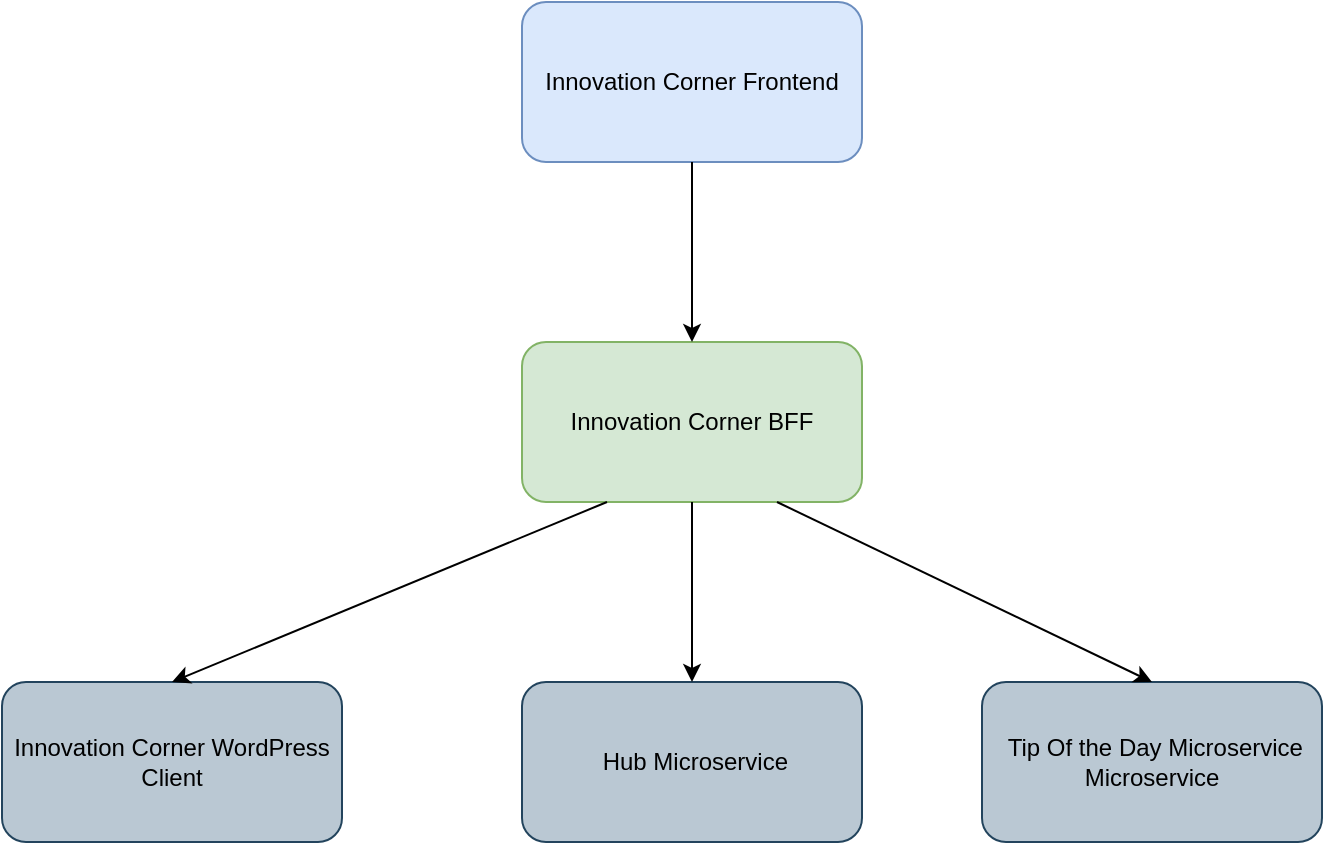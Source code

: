 <mxfile version="14.4.8" type="github">
  <diagram id="8QCbwMSknFUbbUakLfi7" name="Page-1">
    <mxGraphModel dx="946" dy="550" grid="1" gridSize="10" guides="1" tooltips="1" connect="1" arrows="1" fold="1" page="1" pageScale="1" pageWidth="850" pageHeight="1100" math="0" shadow="0">
      <root>
        <mxCell id="0" />
        <mxCell id="1" parent="0" />
        <mxCell id="FZvs-qxD7tgBUYKGOzjA-2" value="Innovation Corner Frontend" style="rounded=1;whiteSpace=wrap;html=1;fillColor=#dae8fc;strokeColor=#6c8ebf;" vertex="1" parent="1">
          <mxGeometry x="390" y="120" width="170" height="80" as="geometry" />
        </mxCell>
        <mxCell id="FZvs-qxD7tgBUYKGOzjA-3" value="Innovation Corner BFF" style="rounded=1;whiteSpace=wrap;html=1;fillColor=#d5e8d4;strokeColor=#82b366;" vertex="1" parent="1">
          <mxGeometry x="390" y="290" width="170" height="80" as="geometry" />
        </mxCell>
        <mxCell id="FZvs-qxD7tgBUYKGOzjA-4" value="Innovation Corner WordPress Client" style="rounded=1;whiteSpace=wrap;html=1;fillColor=#bac8d3;strokeColor=#23445d;" vertex="1" parent="1">
          <mxGeometry x="130" y="460" width="170" height="80" as="geometry" />
        </mxCell>
        <mxCell id="FZvs-qxD7tgBUYKGOzjA-5" value="&amp;nbsp;Hub Microservice" style="rounded=1;whiteSpace=wrap;html=1;fillColor=#bac8d3;strokeColor=#23445d;" vertex="1" parent="1">
          <mxGeometry x="390" y="460" width="170" height="80" as="geometry" />
        </mxCell>
        <mxCell id="FZvs-qxD7tgBUYKGOzjA-6" value="&amp;nbsp;Tip Of the Day Microservice Microservice" style="rounded=1;whiteSpace=wrap;html=1;fillColor=#bac8d3;strokeColor=#23445d;" vertex="1" parent="1">
          <mxGeometry x="620" y="460" width="170" height="80" as="geometry" />
        </mxCell>
        <mxCell id="FZvs-qxD7tgBUYKGOzjA-7" value="" style="endArrow=classic;html=1;exitX=0.5;exitY=1;exitDx=0;exitDy=0;" edge="1" parent="1" source="FZvs-qxD7tgBUYKGOzjA-2" target="FZvs-qxD7tgBUYKGOzjA-3">
          <mxGeometry width="50" height="50" relative="1" as="geometry">
            <mxPoint x="340" y="390" as="sourcePoint" />
            <mxPoint x="390" y="340" as="targetPoint" />
          </mxGeometry>
        </mxCell>
        <mxCell id="FZvs-qxD7tgBUYKGOzjA-9" value="" style="endArrow=classic;html=1;entryX=0.5;entryY=0;entryDx=0;entryDy=0;exitX=0.25;exitY=1;exitDx=0;exitDy=0;" edge="1" parent="1" source="FZvs-qxD7tgBUYKGOzjA-3" target="FZvs-qxD7tgBUYKGOzjA-4">
          <mxGeometry width="50" height="50" relative="1" as="geometry">
            <mxPoint x="340" y="390" as="sourcePoint" />
            <mxPoint x="390" y="340" as="targetPoint" />
          </mxGeometry>
        </mxCell>
        <mxCell id="FZvs-qxD7tgBUYKGOzjA-10" value="" style="endArrow=classic;html=1;entryX=0.5;entryY=0;entryDx=0;entryDy=0;exitX=0.5;exitY=1;exitDx=0;exitDy=0;" edge="1" parent="1" source="FZvs-qxD7tgBUYKGOzjA-3" target="FZvs-qxD7tgBUYKGOzjA-5">
          <mxGeometry width="50" height="50" relative="1" as="geometry">
            <mxPoint x="442.5" y="380" as="sourcePoint" />
            <mxPoint x="225" y="470" as="targetPoint" />
          </mxGeometry>
        </mxCell>
        <mxCell id="FZvs-qxD7tgBUYKGOzjA-11" value="" style="endArrow=classic;html=1;entryX=0.5;entryY=0;entryDx=0;entryDy=0;exitX=0.75;exitY=1;exitDx=0;exitDy=0;" edge="1" parent="1" source="FZvs-qxD7tgBUYKGOzjA-3" target="FZvs-qxD7tgBUYKGOzjA-6">
          <mxGeometry width="50" height="50" relative="1" as="geometry">
            <mxPoint x="485" y="380" as="sourcePoint" />
            <mxPoint x="485" y="470" as="targetPoint" />
          </mxGeometry>
        </mxCell>
      </root>
    </mxGraphModel>
  </diagram>
</mxfile>
